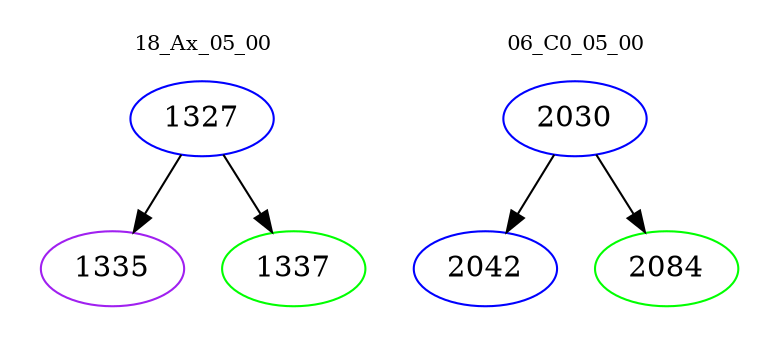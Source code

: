 digraph{
subgraph cluster_0 {
color = white
label = "18_Ax_05_00";
fontsize=10;
T0_1327 [label="1327", color="blue"]
T0_1327 -> T0_1335 [color="black"]
T0_1335 [label="1335", color="purple"]
T0_1327 -> T0_1337 [color="black"]
T0_1337 [label="1337", color="green"]
}
subgraph cluster_1 {
color = white
label = "06_C0_05_00";
fontsize=10;
T1_2030 [label="2030", color="blue"]
T1_2030 -> T1_2042 [color="black"]
T1_2042 [label="2042", color="blue"]
T1_2030 -> T1_2084 [color="black"]
T1_2084 [label="2084", color="green"]
}
}
